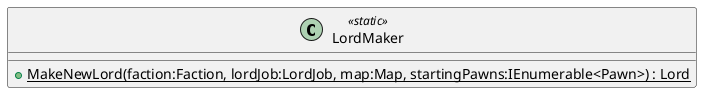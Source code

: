 @startuml
class LordMaker <<static>> {
    + {static} MakeNewLord(faction:Faction, lordJob:LordJob, map:Map, startingPawns:IEnumerable<Pawn>) : Lord
}
@enduml
